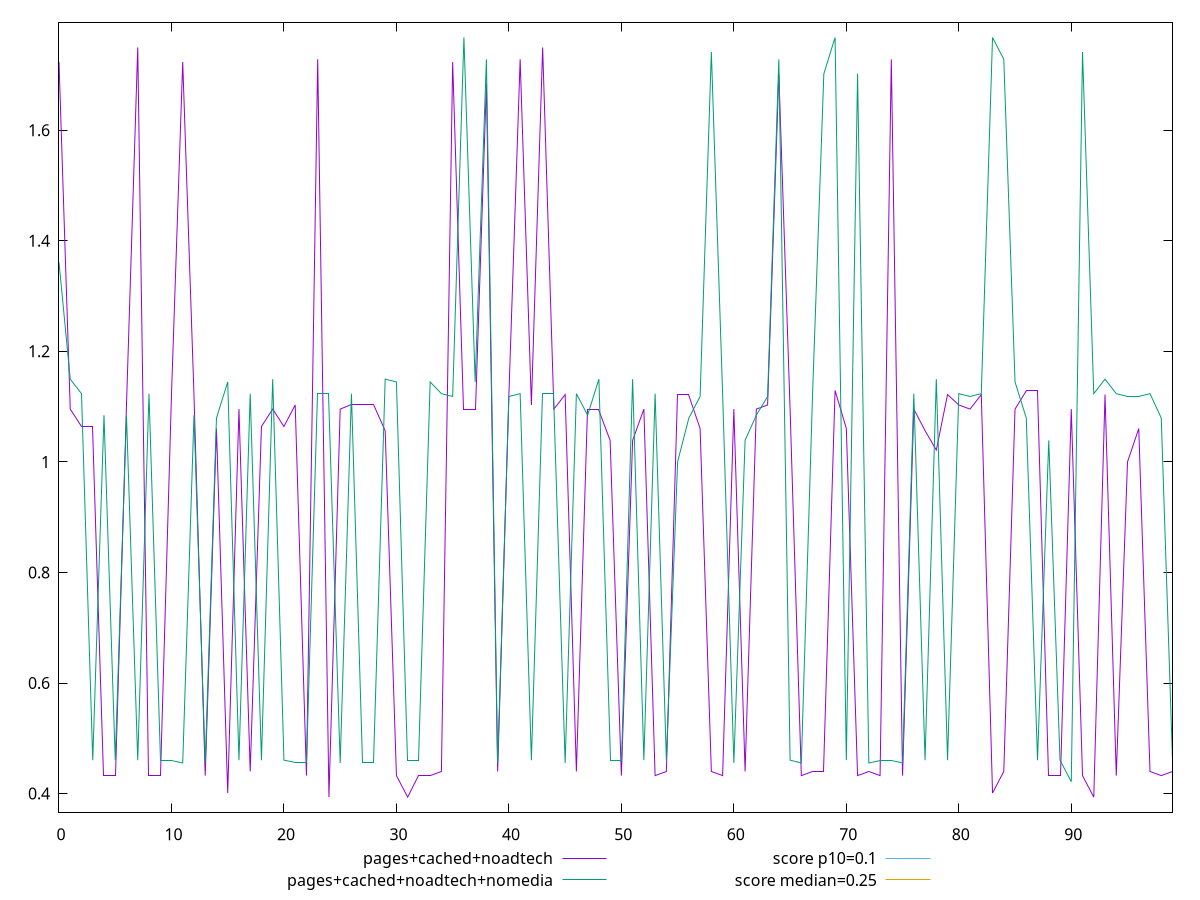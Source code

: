 reset

$pagesCachedNoadtech <<EOF
0 1.7232354736328124
1 1.0954791259765624
2 1.063967794418335
3 1.063967794418335
4 0.43256591796875
5 0.43256591796875
6 1.102942403793335
7 1.7495150756835938
8 0.43256591796875
9 0.43256591796875
10 1.1217587280273438
11 1.7232354736328124
12 1.1217587280273438
13 0.43256591796875
14 1.060322265625
15 0.40105458641052244
16 1.0954791259765624
17 0.44002919578552246
18 1.063967794418335
19 1.0954791259765624
20 1.063967794418335
21 1.102942403793335
22 0.43256591796875
23 1.7281674194335936
24 0.39359130859374997
25 1.0954791259765624
26 1.102942403793335
27 1.102942403793335
28 1.102942403793335
29 1.0565045166015625
30 0.43256591796875
31 0.39359130859374997
32 0.43256591796875
33 0.43256591796875
34 0.44002919578552246
35 1.7232354736328124
36 1.0954791259765624
37 1.0954791259765624
38 1.6842608642578125
39 0.44002919578552246
40 1.1217587280273438
41 1.7281674194335936
42 1.102942403793335
43 1.7495150756835938
44 1.0954791259765624
45 1.1217587280273438
46 0.44002919578552246
47 1.0954791259765624
48 1.0954791259765624
49 1.038974609375
50 0.43256591796875
51 1.038974609375
52 1.0954791259765624
53 0.43256591796875
54 0.44002919578552246
55 1.1217587280273438
56 1.1217587280273438
57 1.060322265625
58 0.44002919578552246
59 0.43256591796875
60 1.0954791259765624
61 0.44002919578552246
62 1.0954791259765624
63 1.102942403793335
64 1.7018878173828125
65 1.0954791259765624
66 0.43256591796875
67 0.44002919578552246
68 0.44002919578552246
69 1.1292220058441163
70 1.060322265625
71 0.43256591796875
72 0.44002919578552246
73 0.43256591796875
74 1.7281674194335936
75 0.43256591796875
76 1.0954791259765624
77 1.0565045166015625
78 1.02134765625
79 1.1217587280273438
80 1.102942403793335
81 1.0954791259765624
82 1.1217587280273438
83 0.40105458641052244
84 0.44002919578552246
85 1.0954791259765624
86 1.1292220058441163
87 1.1292220058441163
88 0.43256591796875
89 0.43256591796875
90 1.0954791259765624
91 0.43256591796875
92 0.39359130859374997
93 1.1217587280273438
94 0.43256591796875
95 1
96 1.060322265625
97 0.44002919578552246
98 0.43256591796875
99 0.44002919578552246
EOF

$pagesCachedNoadtechNomedia <<EOF
0 1.360794189453125
1 1.1496908569335937
2 1.1234112548828126
3 0.460498046875
4 1.0844366455078125
5 0.460498046875
6 1.0844366455078125
7 0.460498046875
8 1.1234112548828126
9 0.460498046875
10 0.460498046875
11 0.4553914388020833
12 1.0844366455078125
13 0.4553914388020833
14 1.0793300374348958
15 1.144584248860677
16 0.460498046875
17 1.1234112548828126
18 0.460498046875
19 1.1496908569335937
20 0.460498046875
21 0.4553914388020833
22 0.4553914388020833
23 1.1234112548828126
24 1.1234112548828126
25 0.4553914388020833
26 1.1234112548828126
27 0.4553914388020833
28 0.4553914388020833
29 1.1496908569335937
30 1.144584248860677
31 0.460498046875
32 0.460498046875
33 1.144584248860677
34 1.1234112548828126
35 1.1183046468098958
36 1.7676270548502604
37 1.144584248860677
38 1.7281674194335936
39 0.4553914388020833
40 1.1183046468098958
41 1.1234112548828126
42 0.460498046875
43 1.1234112548828126
44 1.1234112548828126
45 0.4553914388020833
46 1.1234112548828126
47 1.0844366455078125
48 1.1496908569335937
49 0.460498046875
50 0.460498046875
51 1.1496908569335937
52 0.460498046875
53 1.1234112548828126
54 0.460498046875
55 1
56 1.0793300374348958
57 1.1183046468098958
58 1.7413474527994792
59 1.1234112548828126
60 0.4553914388020833
61 1.038974609375
62 1.0844366455078125
63 1.1183046468098958
64 1.7281674194335936
65 0.460498046875
66 0.4553914388020833
67 1.1234112548828126
68 1.7018878173828125
69 1.7676270548502604
70 0.460498046875
71 1.7018878173828125
72 0.4553914388020833
73 0.460498046875
74 0.460498046875
75 0.4553914388020833
76 1.1234112548828126
77 0.460498046875
78 1.1496908569335937
79 0.460498046875
80 1.1234112548828126
81 1.1183046468098958
82 1.1234112548828126
83 1.7676270548502604
84 1.7281674194335936
85 1.144584248860677
86 1.0793300374348958
87 0.460498046875
88 1.038974609375
89 0.460498046875
90 0.4215234375
91 1.7413474527994792
92 1.1234112548828126
93 1.1496908569335937
94 1.1234112548828126
95 1.1183046468098958
96 1.1183046468098958
97 1.1234112548828126
98 1.0793300374348958
99 0.460498046875
EOF

set key outside below
set xrange [0:99]
set yrange [0.36611059366861975:1.7951077697753905]
set trange [0.36611059366861975:1.7951077697753905]
set terminal svg size 640, 520 enhanced background rgb 'white'
set output "report_00019_2021-02-10T18-14-37.922Z//cumulative-layout-shift/comparison/line/2_vs_3.svg"

plot $pagesCachedNoadtech title "pages+cached+noadtech" with line, \
     $pagesCachedNoadtechNomedia title "pages+cached+noadtech+nomedia" with line, \
     0.1 title "score p10=0.1", \
     0.25 title "score median=0.25"

reset
